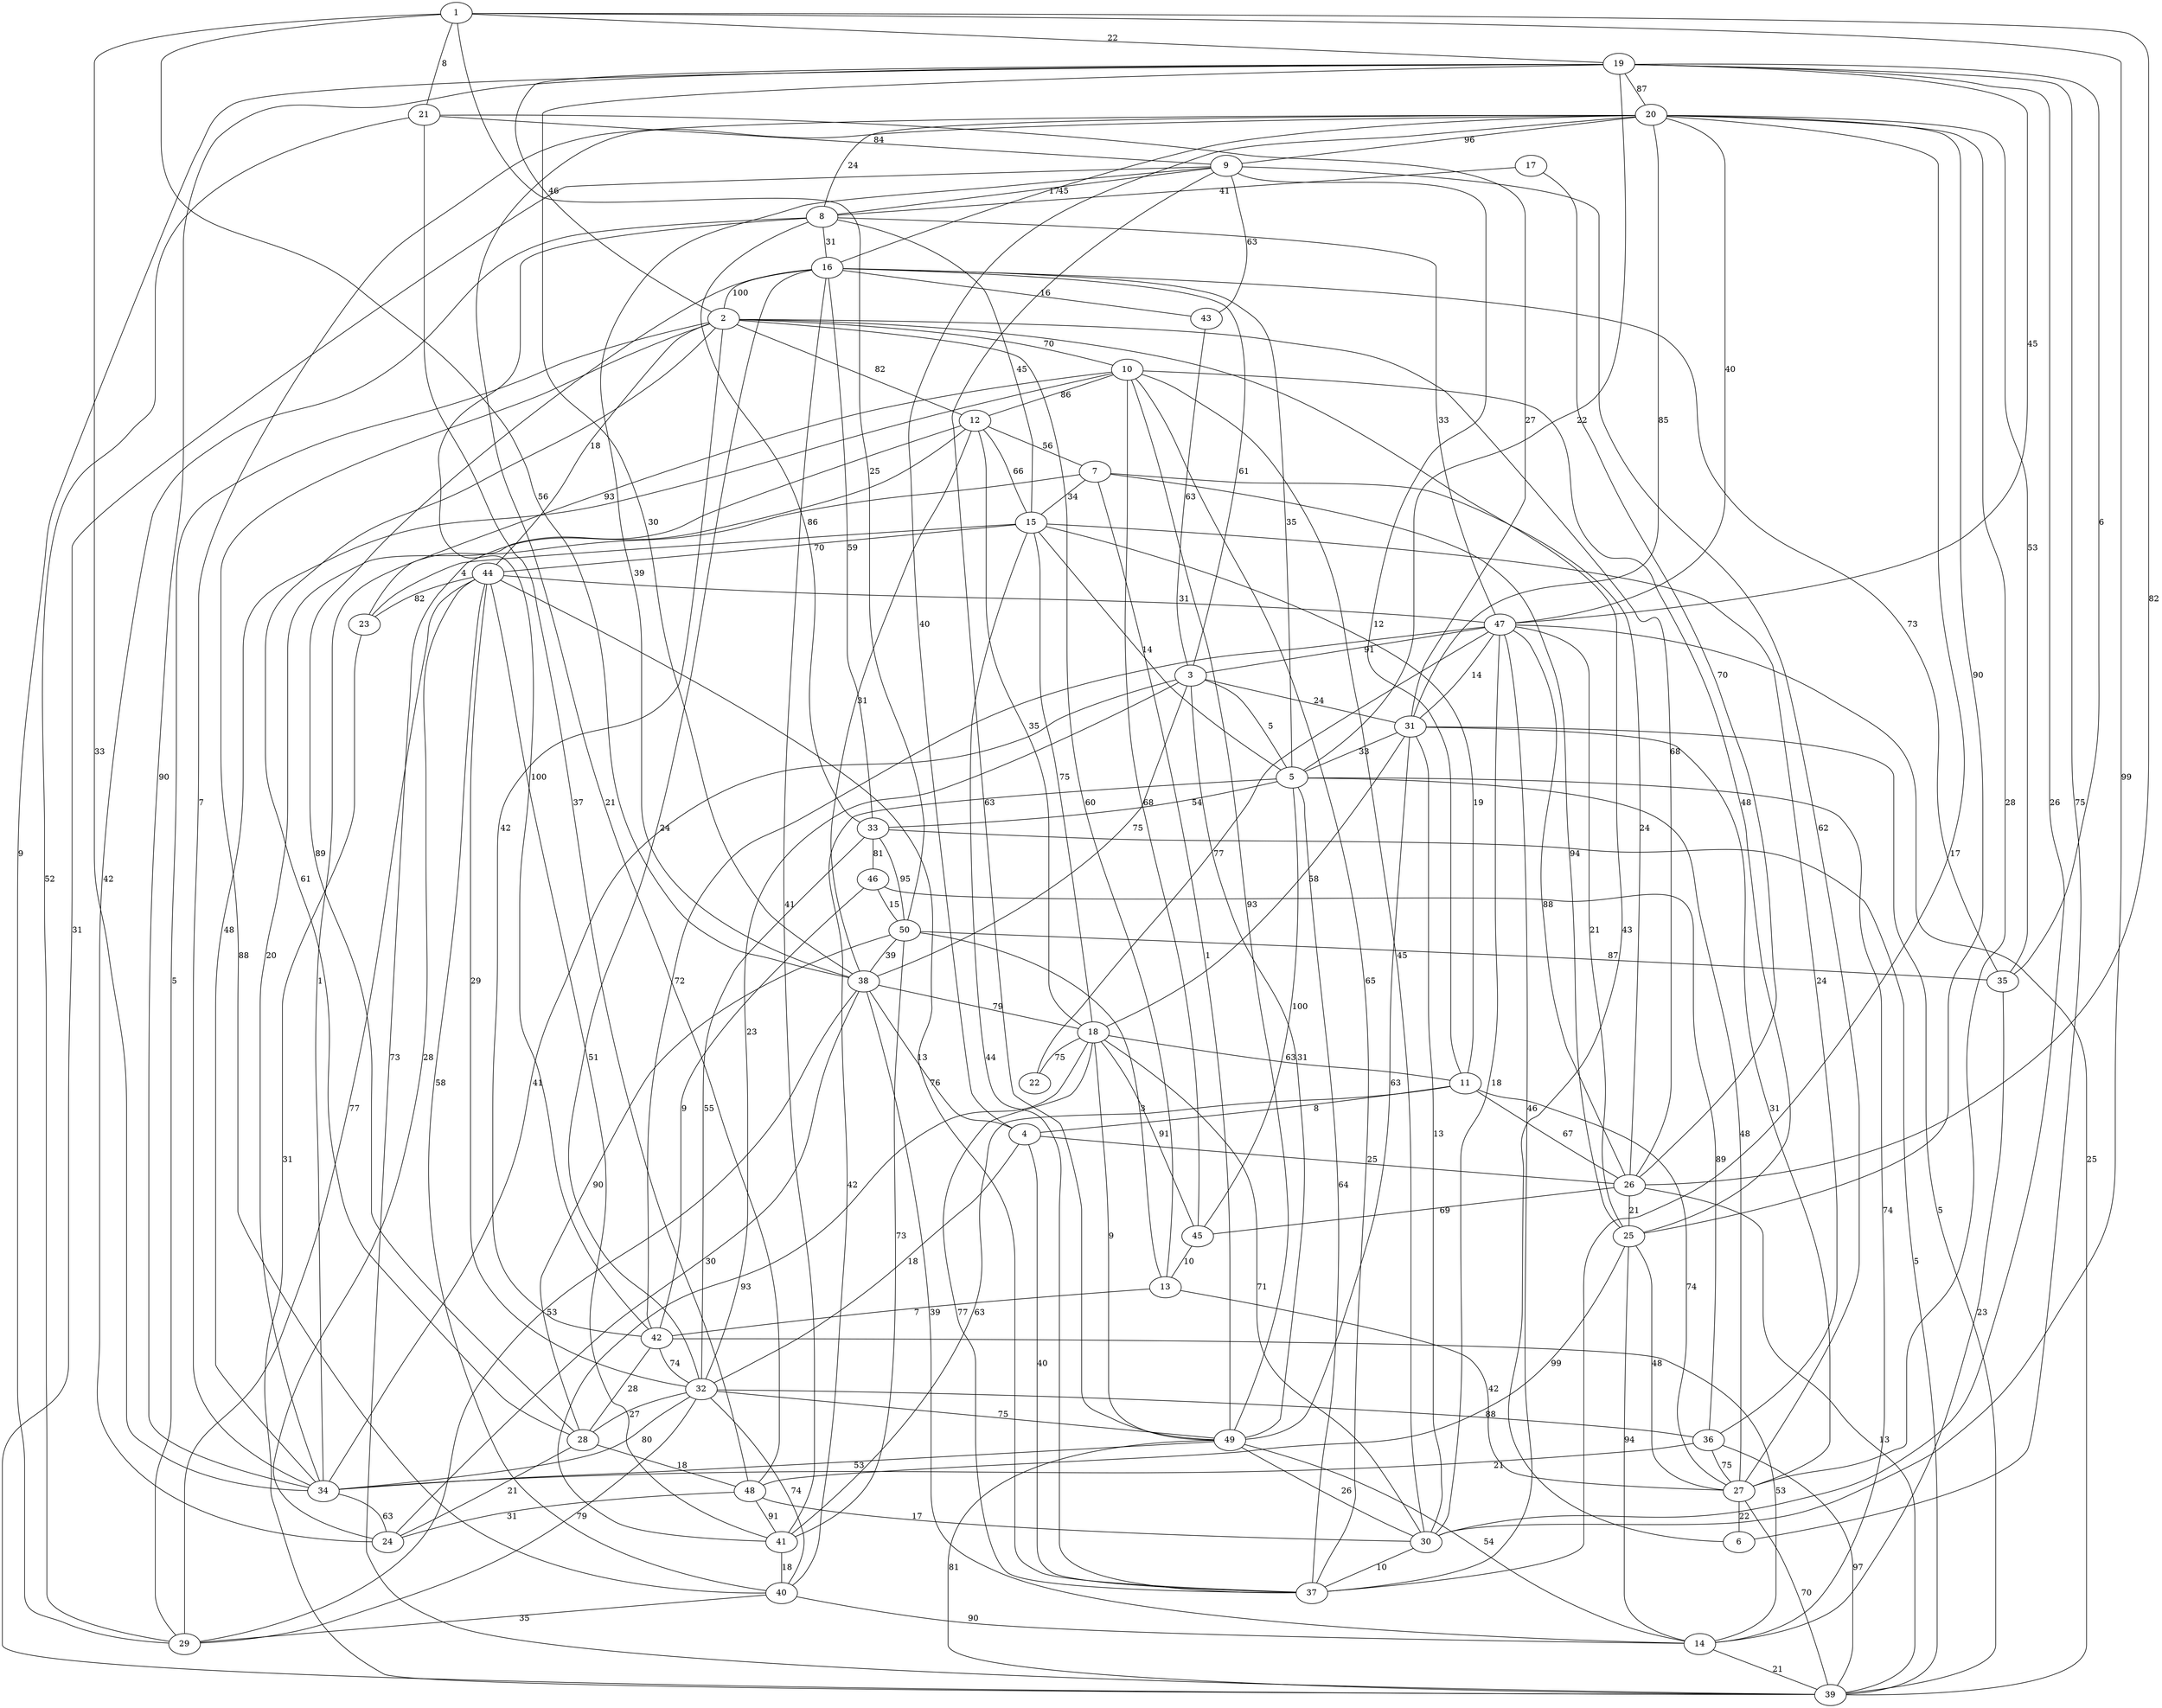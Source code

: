 graph G_1 {
    1;
    2;
    3;
    4;
    5;
    6;
    7;
    8;
    9;
    10;
    11;
    12;
    13;
    14;
    15;
    16;
    17;
    18;
    19;
    20;
    21;
    22;
    23;
    24;
    25;
    26;
    27;
    28;
    29;
    30;
    31;
    32;
    33;
    34;
    35;
    36;
    37;
    38;
    39;
    40;
    41;
    42;
    43;
    44;
    45;
    46;
    47;
    48;
    49;
    50;
    39 -- 49 [label="81"];
    48 -- 30 [label="17"];
    47 -- 22 [label="77"];
    34 -- 12 [label="20"];
    38 -- 24 [label="30"];
    38 -- 18 [label="79"];
    37 -- 15 [label="44"];
    27 -- 20 [label="28"];
    26 -- 47 [label="88"];
    31 -- 49 [label="63"];
    20 -- 9 [label="96"];
    30 -- 37 [label="10"];
    32 -- 16 [label="24"];
    32 -- 40 [label="74"];
    30 -- 18 [label="71"];
    20 -- 31 [label="85"];
    15 -- 18 [label="75"];
    26 -- 7 [label="24"];
    5 -- 16 [label="35"];
    50 -- 1 [label="25"];
    41 -- 44 [label="51"];
    33 -- 8 [label="86"];
    5 -- 15 [label="14"];
    50 -- 38 [label="39"];
    32 -- 36 [label="88"];
    50 -- 28 [label="90"];
    11 -- 15 [label="19"];
    4 -- 37 [label="40"];
    19 -- 20 [label="87"];
    47 -- 25 [label="21"];
    49 -- 3 [label="31"];
    18 -- 12 [label="35"];
    37 -- 44 [label="76"];
    34 -- 19 [label="90"];
    36 -- 39 [label="97"];
    44 -- 32 [label="29"];
    44 -- 47 [label="31"];
    11 -- 4 [label="8"];
    5 -- 33 [label="54"];
    4 -- 20 [label="40"];
    5 -- 19 [label="22"];
    32 -- 3 [label="23"];
    16 -- 33 [label="59"];
    5 -- 3 [label="5"];
    7 -- 15 [label="34"];
    48 -- 24 [label="31"];
    42 -- 14 [label="53"];
    10 -- 49 [label="93"];
    14 -- 5 [label="74"];
    21 -- 48 [label="37"];
    10 -- 30 [label="45"];
    29 -- 32 [label="79"];
    29 -- 19 [label="9"];
    33 -- 39 [label="5"];
    16 -- 2 [label="100"];
    12 -- 38 [label="31"];
    10 -- 23 [label="93"];
    34 -- 10 [label="48"];
    20 -- 47 [label="40"];
    35 -- 19 [label="6"];
    35 -- 14 [label="23"];
    45 -- 13 [label="10"];
    13 -- 42 [label="7"];
    10 -- 12 [label="86"];
    1 -- 38 [label="56"];
    16 -- 20 [label="45"];
    46 -- 36 [label="89"];
    33 -- 32 [label="55"];
    41 -- 18 [label="93"];
    21 -- 31 [label="27"];
    15 -- 8 [label="45"];
    37 -- 20 [label="17"];
    32 -- 49 [label="75"];
    17 -- 8 [label="41"];
    10 -- 37 [label="65"];
    1 -- 19 [label="22"];
    43 -- 9 [label="63"];
    31 -- 5 [label="33"];
    27 -- 39 [label="70"];
    19 -- 38 [label="30"];
    10 -- 45 [label="68"];
    41 -- 50 [label="73"];
    34 -- 1 [label="33"];
    4 -- 38 [label="13"];
    14 -- 38 [label="39"];
    11 -- 27 [label="74"];
    1 -- 21 [label="8"];
    32 -- 28 [label="27"];
    2 -- 26 [label="68"];
    49 -- 9 [label="63"];
    16 -- 43 [label="16"];
    7 -- 25 [label="94"];
    18 -- 49 [label="9"];
    27 -- 6 [label="22"];
    21 -- 9 [label="84"];
    23 -- 39 [label="31"];
    2 -- 40 [label="88"];
    17 -- 26 [label="70"];
    40 -- 29 [label="35"];
    9 -- 38 [label="39"];
    20 -- 35 [label="53"];
    42 -- 2 [label="42"];
    8 -- 24 [label="42"];
    33 -- 50 [label="95"];
    16 -- 3 [label="61"];
    44 -- 40 [label="58"];
    29 -- 44 [label="77"];
    28 -- 2 [label="61"];
    39 -- 47 [label="25"];
    25 -- 10 [label="48"];
    39 -- 12 [label="73"];
    33 -- 46 [label="81"];
    39 -- 26 [label="13"];
    19 -- 30 [label="26"];
    8 -- 20 [label="24"];
    40 -- 14 [label="90"];
    39 -- 31 [label="5"];
    3 -- 31 [label="24"];
    18 -- 37 [label="77"];
    34 -- 24 [label="63"];
    7 -- 34 [label="1"];
    28 -- 24 [label="21"];
    44 -- 24 [label="28"];
    23 -- 15 [label="4"];
    34 -- 20 [label="7"];
    47 -- 31 [label="14"];
    8 -- 16 [label="31"];
    47 -- 37 [label="46"];
    42 -- 32 [label="74"];
    28 -- 16 [label="89"];
    20 -- 48 [label="21"];
    1 -- 30 [label="99"];
    49 -- 30 [label="26"];
    48 -- 41 [label="91"];
    15 -- 12 [label="66"];
    13 -- 2 [label="60"];
    45 -- 5 [label="100"];
    21 -- 29 [label="52"];
    9 -- 8 [label="17"];
    4 -- 32 [label="18"];
    14 -- 39 [label="21"];
    15 -- 44 [label="70"];
    31 -- 18 [label="58"];
    31 -- 30 [label="13"];
    44 -- 2 [label="18"];
    16 -- 35 [label="73"];
    2 -- 10 [label="70"];
    36 -- 34 [label="21"];
    44 -- 23 [label="82"];
    8 -- 42 [label="100"];
    25 -- 27 [label="48"];
    6 -- 19 [label="75"];
    2 -- 12 [label="82"];
    47 -- 8 [label="33"];
    18 -- 45 [label="91"];
    47 -- 19 [label="45"];
    34 -- 3 [label="41"];
    4 -- 26 [label="25"];
    11 -- 41 [label="63"];
    49 -- 14 [label="54"];
    25 -- 48 [label="99"];
    42 -- 47 [label="72"];
    2 -- 29 [label="5"];
    11 -- 9 [label="12"];
    27 -- 9 [label="62"];
    26 -- 45 [label="69"];
    36 -- 27 [label="75"];
    39 -- 9 [label="31"];
    38 -- 29 [label="53"];
    30 -- 47 [label="18"];
    25 -- 14 [label="94"];
    42 -- 28 [label="28"];
    43 -- 3 [label="63"];
    18 -- 22 [label="75"];
    28 -- 48 [label="18"];
    15 -- 36 [label="24"];
    18 -- 11 [label="63"];
    49 -- 7 [label="1"];
    16 -- 41 [label="41"];
    40 -- 5 [label="42"];
    32 -- 34 [label="80"];
    50 -- 13 [label="3"];
    26 -- 25 [label="21"];
    25 -- 20 [label="90"];
    2 -- 6 [label="43"];
    46 -- 42 [label="9"];
    5 -- 27 [label="48"];
    41 -- 40 [label="18"];
    49 -- 34 [label="53"];
    31 -- 27 [label="31"];
    11 -- 26 [label="67"];
    12 -- 7 [label="56"];
    27 -- 13 [label="42"];
    50 -- 35 [label="87"];
    1 -- 26 [label="82"];
    46 -- 50 [label="15"];
    5 -- 37 [label="64"];
    47 -- 3 [label="91"];
    3 -- 38 [label="75"];
    2 -- 19 [label="46"];
}